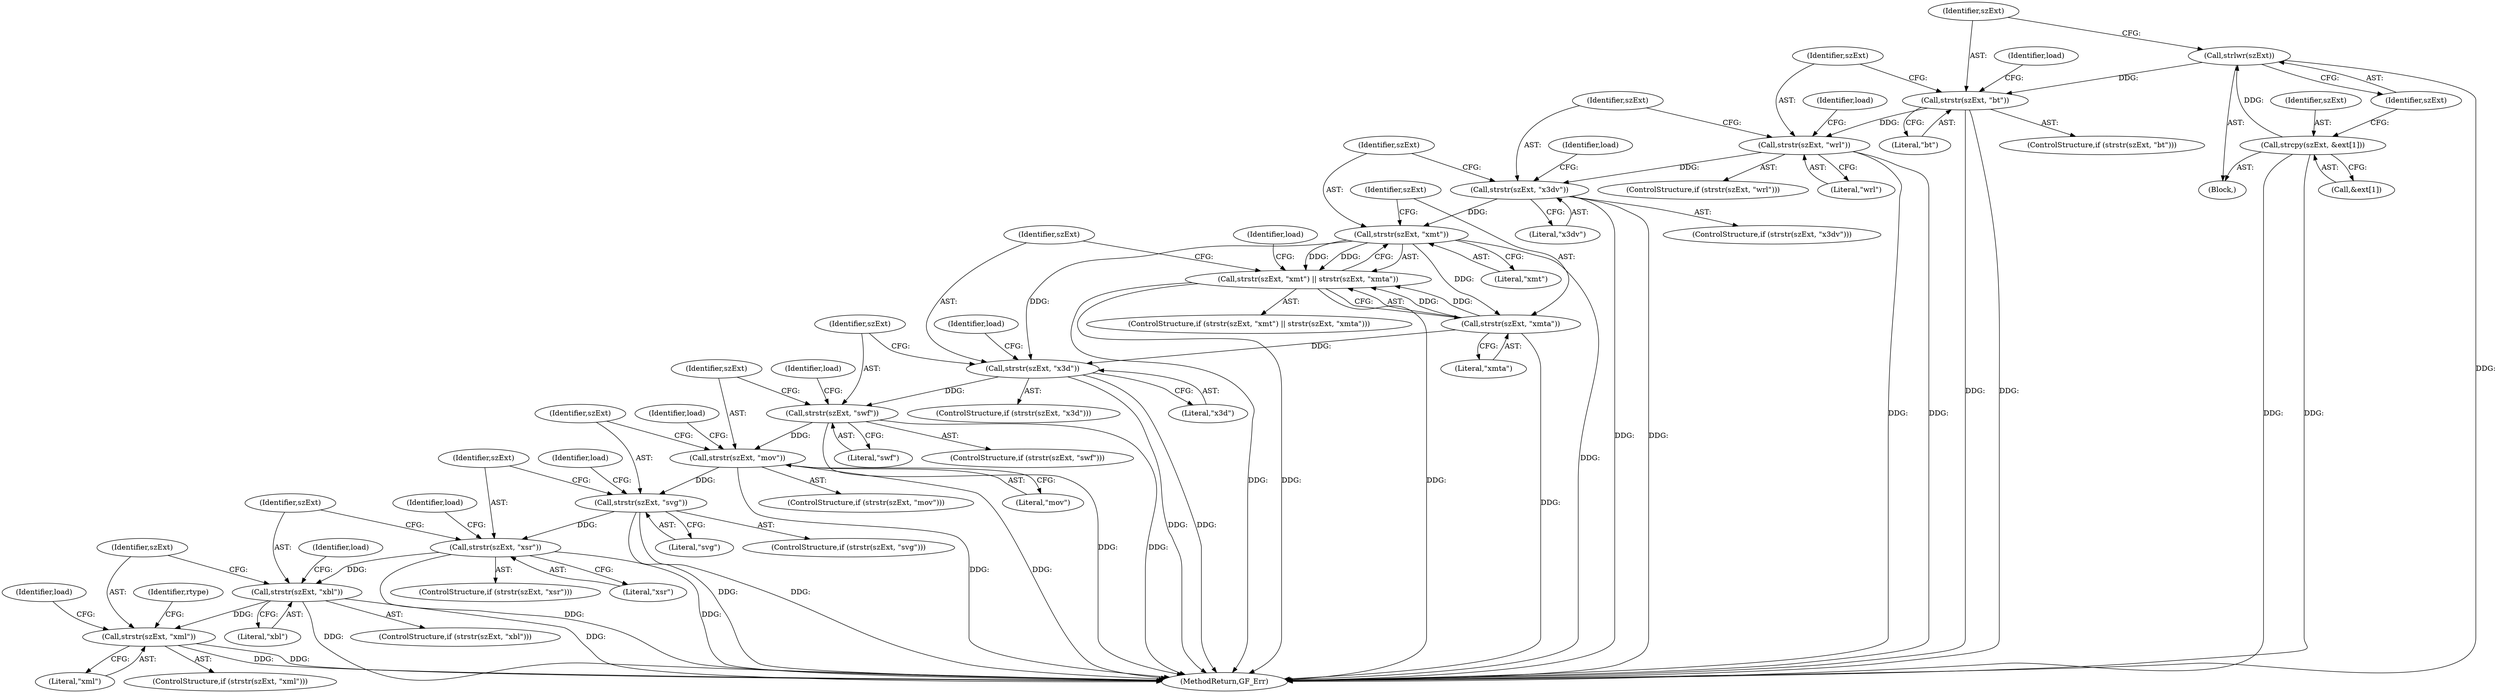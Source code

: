 digraph "0_gpac_35ab4475a7df9b2a4bcab235e379c0c3ec543658_4@API" {
"1000214" [label="(Call,strstr(szExt, \"wrl\"))"];
"1000204" [label="(Call,strstr(szExt, \"bt\"))"];
"1000201" [label="(Call,strlwr(szExt))"];
"1000195" [label="(Call,strcpy(szExt, &ext[1]))"];
"1000224" [label="(Call,strstr(szExt, \"x3dv\"))"];
"1000235" [label="(Call,strstr(szExt, \"xmt\"))"];
"1000234" [label="(Call,strstr(szExt, \"xmt\") || strstr(szExt, \"xmta\"))"];
"1000238" [label="(Call,strstr(szExt, \"xmta\"))"];
"1000248" [label="(Call,strstr(szExt, \"x3d\"))"];
"1000258" [label="(Call,strstr(szExt, \"swf\"))"];
"1000268" [label="(Call,strstr(szExt, \"mov\"))"];
"1000278" [label="(Call,strstr(szExt, \"svg\"))"];
"1000288" [label="(Call,strstr(szExt, \"xsr\"))"];
"1000298" [label="(Call,strstr(szExt, \"xbl\"))"];
"1000308" [label="(Call,strstr(szExt, \"xml\"))"];
"1000372" [label="(Identifier,load)"];
"1000234" [label="(Call,strstr(szExt, \"xmt\") || strstr(szExt, \"xmta\"))"];
"1000258" [label="(Call,strstr(szExt, \"swf\"))"];
"1000273" [label="(Identifier,load)"];
"1000248" [label="(Call,strstr(szExt, \"x3d\"))"];
"1000240" [label="(Literal,\"xmta\")"];
"1000239" [label="(Identifier,szExt)"];
"1000263" [label="(Identifier,load)"];
"1000269" [label="(Identifier,szExt)"];
"1000303" [label="(Identifier,load)"];
"1000129" [label="(Block,)"];
"1000205" [label="(Identifier,szExt)"];
"1000219" [label="(Identifier,load)"];
"1000310" [label="(Literal,\"xml\")"];
"1000235" [label="(Call,strstr(szExt, \"xmt\"))"];
"1000214" [label="(Call,strstr(szExt, \"wrl\"))"];
"1000446" [label="(MethodReturn,GF_Err)"];
"1000289" [label="(Identifier,szExt)"];
"1000257" [label="(ControlStructure,if (strstr(szExt, \"swf\")))"];
"1000226" [label="(Literal,\"x3dv\")"];
"1000223" [label="(ControlStructure,if (strstr(szExt, \"x3dv\")))"];
"1000298" [label="(Call,strstr(szExt, \"xbl\"))"];
"1000229" [label="(Identifier,load)"];
"1000237" [label="(Literal,\"xmt\")"];
"1000249" [label="(Identifier,szExt)"];
"1000206" [label="(Literal,\"bt\")"];
"1000196" [label="(Identifier,szExt)"];
"1000270" [label="(Literal,\"mov\")"];
"1000293" [label="(Identifier,load)"];
"1000300" [label="(Literal,\"xbl\")"];
"1000202" [label="(Identifier,szExt)"];
"1000309" [label="(Identifier,szExt)"];
"1000299" [label="(Identifier,szExt)"];
"1000225" [label="(Identifier,szExt)"];
"1000204" [label="(Call,strstr(szExt, \"bt\"))"];
"1000283" [label="(Identifier,load)"];
"1000203" [label="(ControlStructure,if (strstr(szExt, \"bt\")))"];
"1000236" [label="(Identifier,szExt)"];
"1000287" [label="(ControlStructure,if (strstr(szExt, \"xsr\")))"];
"1000290" [label="(Literal,\"xsr\")"];
"1000215" [label="(Identifier,szExt)"];
"1000195" [label="(Call,strcpy(szExt, &ext[1]))"];
"1000308" [label="(Call,strstr(szExt, \"xml\"))"];
"1000278" [label="(Call,strstr(szExt, \"svg\"))"];
"1000267" [label="(ControlStructure,if (strstr(szExt, \"mov\")))"];
"1000247" [label="(ControlStructure,if (strstr(szExt, \"x3d\")))"];
"1000259" [label="(Identifier,szExt)"];
"1000250" [label="(Literal,\"x3d\")"];
"1000253" [label="(Identifier,load)"];
"1000243" [label="(Identifier,load)"];
"1000224" [label="(Call,strstr(szExt, \"x3dv\"))"];
"1000201" [label="(Call,strlwr(szExt))"];
"1000268" [label="(Call,strstr(szExt, \"mov\"))"];
"1000279" [label="(Identifier,szExt)"];
"1000280" [label="(Literal,\"svg\")"];
"1000288" [label="(Call,strstr(szExt, \"xsr\"))"];
"1000297" [label="(ControlStructure,if (strstr(szExt, \"xbl\")))"];
"1000307" [label="(ControlStructure,if (strstr(szExt, \"xml\")))"];
"1000216" [label="(Literal,\"wrl\")"];
"1000314" [label="(Identifier,rtype)"];
"1000197" [label="(Call,&ext[1])"];
"1000260" [label="(Literal,\"swf\")"];
"1000213" [label="(ControlStructure,if (strstr(szExt, \"wrl\")))"];
"1000233" [label="(ControlStructure,if (strstr(szExt, \"xmt\") || strstr(szExt, \"xmta\")))"];
"1000209" [label="(Identifier,load)"];
"1000277" [label="(ControlStructure,if (strstr(szExt, \"svg\")))"];
"1000238" [label="(Call,strstr(szExt, \"xmta\"))"];
"1000214" -> "1000213"  [label="AST: "];
"1000214" -> "1000216"  [label="CFG: "];
"1000215" -> "1000214"  [label="AST: "];
"1000216" -> "1000214"  [label="AST: "];
"1000219" -> "1000214"  [label="CFG: "];
"1000225" -> "1000214"  [label="CFG: "];
"1000214" -> "1000446"  [label="DDG: "];
"1000214" -> "1000446"  [label="DDG: "];
"1000204" -> "1000214"  [label="DDG: "];
"1000214" -> "1000224"  [label="DDG: "];
"1000204" -> "1000203"  [label="AST: "];
"1000204" -> "1000206"  [label="CFG: "];
"1000205" -> "1000204"  [label="AST: "];
"1000206" -> "1000204"  [label="AST: "];
"1000209" -> "1000204"  [label="CFG: "];
"1000215" -> "1000204"  [label="CFG: "];
"1000204" -> "1000446"  [label="DDG: "];
"1000204" -> "1000446"  [label="DDG: "];
"1000201" -> "1000204"  [label="DDG: "];
"1000201" -> "1000129"  [label="AST: "];
"1000201" -> "1000202"  [label="CFG: "];
"1000202" -> "1000201"  [label="AST: "];
"1000205" -> "1000201"  [label="CFG: "];
"1000201" -> "1000446"  [label="DDG: "];
"1000195" -> "1000201"  [label="DDG: "];
"1000195" -> "1000129"  [label="AST: "];
"1000195" -> "1000197"  [label="CFG: "];
"1000196" -> "1000195"  [label="AST: "];
"1000197" -> "1000195"  [label="AST: "];
"1000202" -> "1000195"  [label="CFG: "];
"1000195" -> "1000446"  [label="DDG: "];
"1000195" -> "1000446"  [label="DDG: "];
"1000224" -> "1000223"  [label="AST: "];
"1000224" -> "1000226"  [label="CFG: "];
"1000225" -> "1000224"  [label="AST: "];
"1000226" -> "1000224"  [label="AST: "];
"1000229" -> "1000224"  [label="CFG: "];
"1000236" -> "1000224"  [label="CFG: "];
"1000224" -> "1000446"  [label="DDG: "];
"1000224" -> "1000446"  [label="DDG: "];
"1000224" -> "1000235"  [label="DDG: "];
"1000235" -> "1000234"  [label="AST: "];
"1000235" -> "1000237"  [label="CFG: "];
"1000236" -> "1000235"  [label="AST: "];
"1000237" -> "1000235"  [label="AST: "];
"1000239" -> "1000235"  [label="CFG: "];
"1000234" -> "1000235"  [label="CFG: "];
"1000235" -> "1000446"  [label="DDG: "];
"1000235" -> "1000234"  [label="DDG: "];
"1000235" -> "1000234"  [label="DDG: "];
"1000235" -> "1000238"  [label="DDG: "];
"1000235" -> "1000248"  [label="DDG: "];
"1000234" -> "1000233"  [label="AST: "];
"1000234" -> "1000238"  [label="CFG: "];
"1000238" -> "1000234"  [label="AST: "];
"1000243" -> "1000234"  [label="CFG: "];
"1000249" -> "1000234"  [label="CFG: "];
"1000234" -> "1000446"  [label="DDG: "];
"1000234" -> "1000446"  [label="DDG: "];
"1000234" -> "1000446"  [label="DDG: "];
"1000238" -> "1000234"  [label="DDG: "];
"1000238" -> "1000234"  [label="DDG: "];
"1000238" -> "1000240"  [label="CFG: "];
"1000239" -> "1000238"  [label="AST: "];
"1000240" -> "1000238"  [label="AST: "];
"1000238" -> "1000446"  [label="DDG: "];
"1000238" -> "1000248"  [label="DDG: "];
"1000248" -> "1000247"  [label="AST: "];
"1000248" -> "1000250"  [label="CFG: "];
"1000249" -> "1000248"  [label="AST: "];
"1000250" -> "1000248"  [label="AST: "];
"1000253" -> "1000248"  [label="CFG: "];
"1000259" -> "1000248"  [label="CFG: "];
"1000248" -> "1000446"  [label="DDG: "];
"1000248" -> "1000446"  [label="DDG: "];
"1000248" -> "1000258"  [label="DDG: "];
"1000258" -> "1000257"  [label="AST: "];
"1000258" -> "1000260"  [label="CFG: "];
"1000259" -> "1000258"  [label="AST: "];
"1000260" -> "1000258"  [label="AST: "];
"1000263" -> "1000258"  [label="CFG: "];
"1000269" -> "1000258"  [label="CFG: "];
"1000258" -> "1000446"  [label="DDG: "];
"1000258" -> "1000446"  [label="DDG: "];
"1000258" -> "1000268"  [label="DDG: "];
"1000268" -> "1000267"  [label="AST: "];
"1000268" -> "1000270"  [label="CFG: "];
"1000269" -> "1000268"  [label="AST: "];
"1000270" -> "1000268"  [label="AST: "];
"1000273" -> "1000268"  [label="CFG: "];
"1000279" -> "1000268"  [label="CFG: "];
"1000268" -> "1000446"  [label="DDG: "];
"1000268" -> "1000446"  [label="DDG: "];
"1000268" -> "1000278"  [label="DDG: "];
"1000278" -> "1000277"  [label="AST: "];
"1000278" -> "1000280"  [label="CFG: "];
"1000279" -> "1000278"  [label="AST: "];
"1000280" -> "1000278"  [label="AST: "];
"1000283" -> "1000278"  [label="CFG: "];
"1000289" -> "1000278"  [label="CFG: "];
"1000278" -> "1000446"  [label="DDG: "];
"1000278" -> "1000446"  [label="DDG: "];
"1000278" -> "1000288"  [label="DDG: "];
"1000288" -> "1000287"  [label="AST: "];
"1000288" -> "1000290"  [label="CFG: "];
"1000289" -> "1000288"  [label="AST: "];
"1000290" -> "1000288"  [label="AST: "];
"1000293" -> "1000288"  [label="CFG: "];
"1000299" -> "1000288"  [label="CFG: "];
"1000288" -> "1000446"  [label="DDG: "];
"1000288" -> "1000446"  [label="DDG: "];
"1000288" -> "1000298"  [label="DDG: "];
"1000298" -> "1000297"  [label="AST: "];
"1000298" -> "1000300"  [label="CFG: "];
"1000299" -> "1000298"  [label="AST: "];
"1000300" -> "1000298"  [label="AST: "];
"1000303" -> "1000298"  [label="CFG: "];
"1000309" -> "1000298"  [label="CFG: "];
"1000298" -> "1000446"  [label="DDG: "];
"1000298" -> "1000446"  [label="DDG: "];
"1000298" -> "1000308"  [label="DDG: "];
"1000308" -> "1000307"  [label="AST: "];
"1000308" -> "1000310"  [label="CFG: "];
"1000309" -> "1000308"  [label="AST: "];
"1000310" -> "1000308"  [label="AST: "];
"1000314" -> "1000308"  [label="CFG: "];
"1000372" -> "1000308"  [label="CFG: "];
"1000308" -> "1000446"  [label="DDG: "];
"1000308" -> "1000446"  [label="DDG: "];
}
